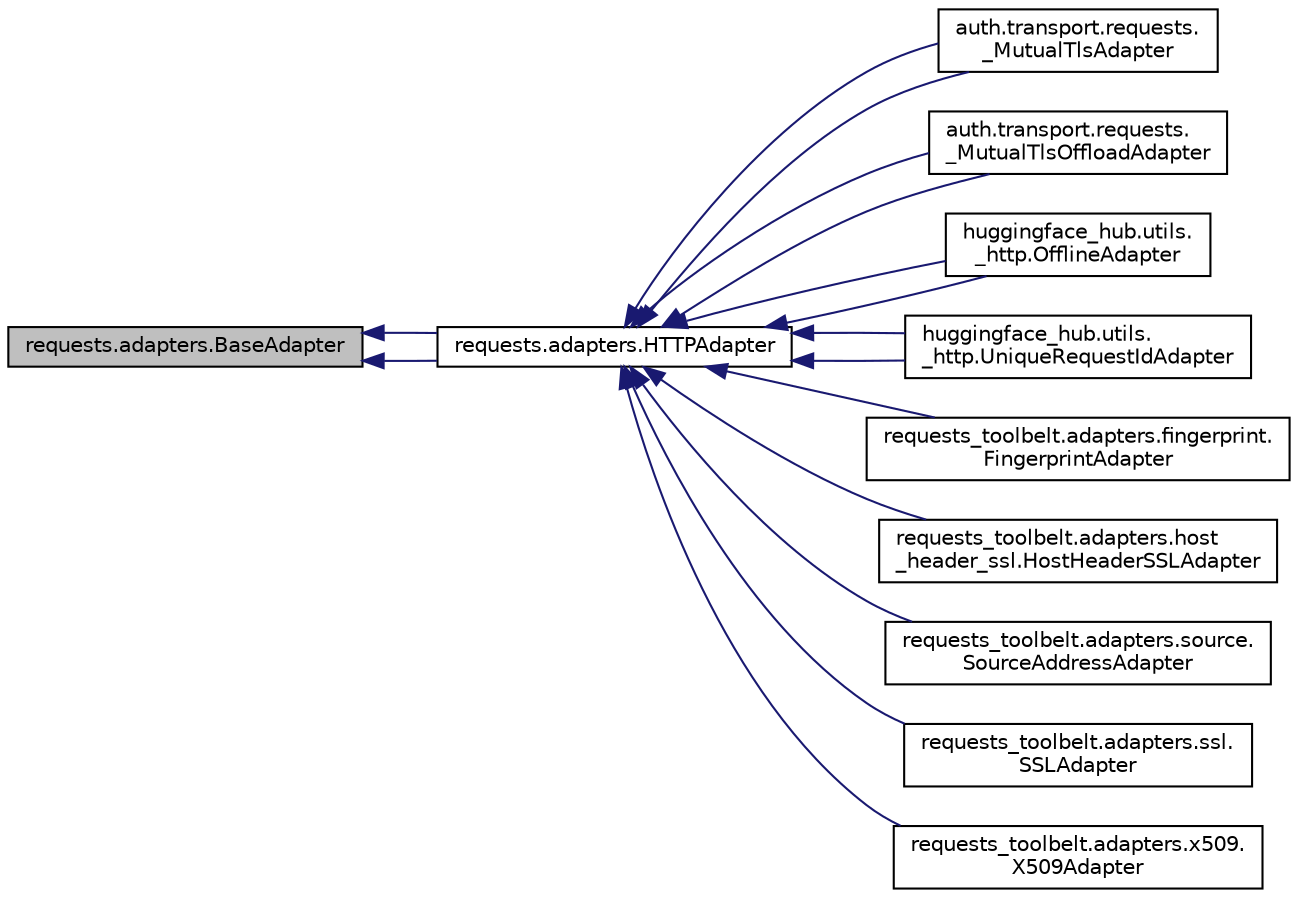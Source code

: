 digraph "requests.adapters.BaseAdapter"
{
 // LATEX_PDF_SIZE
  edge [fontname="Helvetica",fontsize="10",labelfontname="Helvetica",labelfontsize="10"];
  node [fontname="Helvetica",fontsize="10",shape=record];
  rankdir="LR";
  Node1 [label="requests.adapters.BaseAdapter",height=0.2,width=0.4,color="black", fillcolor="grey75", style="filled", fontcolor="black",tooltip=" "];
  Node1 -> Node2 [dir="back",color="midnightblue",fontsize="10",style="solid",fontname="Helvetica"];
  Node2 [label="requests.adapters.HTTPAdapter",height=0.2,width=0.4,color="black", fillcolor="white", style="filled",URL="$classrequests_1_1adapters_1_1HTTPAdapter.html",tooltip=" "];
  Node2 -> Node3 [dir="back",color="midnightblue",fontsize="10",style="solid",fontname="Helvetica"];
  Node3 [label="auth.transport.requests.\l_MutualTlsAdapter",height=0.2,width=0.4,color="black", fillcolor="white", style="filled",URL="$classauth_1_1transport_1_1requests_1_1__MutualTlsAdapter.html",tooltip=" "];
  Node2 -> Node3 [dir="back",color="midnightblue",fontsize="10",style="solid",fontname="Helvetica"];
  Node2 -> Node4 [dir="back",color="midnightblue",fontsize="10",style="solid",fontname="Helvetica"];
  Node4 [label="auth.transport.requests.\l_MutualTlsOffloadAdapter",height=0.2,width=0.4,color="black", fillcolor="white", style="filled",URL="$classauth_1_1transport_1_1requests_1_1__MutualTlsOffloadAdapter.html",tooltip=" "];
  Node2 -> Node4 [dir="back",color="midnightblue",fontsize="10",style="solid",fontname="Helvetica"];
  Node2 -> Node5 [dir="back",color="midnightblue",fontsize="10",style="solid",fontname="Helvetica"];
  Node5 [label="huggingface_hub.utils.\l_http.OfflineAdapter",height=0.2,width=0.4,color="black", fillcolor="white", style="filled",URL="$classhuggingface__hub_1_1utils_1_1__http_1_1OfflineAdapter.html",tooltip=" "];
  Node2 -> Node5 [dir="back",color="midnightblue",fontsize="10",style="solid",fontname="Helvetica"];
  Node2 -> Node6 [dir="back",color="midnightblue",fontsize="10",style="solid",fontname="Helvetica"];
  Node6 [label="huggingface_hub.utils.\l_http.UniqueRequestIdAdapter",height=0.2,width=0.4,color="black", fillcolor="white", style="filled",URL="$classhuggingface__hub_1_1utils_1_1__http_1_1UniqueRequestIdAdapter.html",tooltip=" "];
  Node2 -> Node6 [dir="back",color="midnightblue",fontsize="10",style="solid",fontname="Helvetica"];
  Node2 -> Node7 [dir="back",color="midnightblue",fontsize="10",style="solid",fontname="Helvetica"];
  Node7 [label="requests_toolbelt.adapters.fingerprint.\lFingerprintAdapter",height=0.2,width=0.4,color="black", fillcolor="white", style="filled",URL="$classrequests__toolbelt_1_1adapters_1_1fingerprint_1_1FingerprintAdapter.html",tooltip=" "];
  Node2 -> Node8 [dir="back",color="midnightblue",fontsize="10",style="solid",fontname="Helvetica"];
  Node8 [label="requests_toolbelt.adapters.host\l_header_ssl.HostHeaderSSLAdapter",height=0.2,width=0.4,color="black", fillcolor="white", style="filled",URL="$classrequests__toolbelt_1_1adapters_1_1host__header__ssl_1_1HostHeaderSSLAdapter.html",tooltip=" "];
  Node2 -> Node9 [dir="back",color="midnightblue",fontsize="10",style="solid",fontname="Helvetica"];
  Node9 [label="requests_toolbelt.adapters.source.\lSourceAddressAdapter",height=0.2,width=0.4,color="black", fillcolor="white", style="filled",URL="$classrequests__toolbelt_1_1adapters_1_1source_1_1SourceAddressAdapter.html",tooltip=" "];
  Node2 -> Node10 [dir="back",color="midnightblue",fontsize="10",style="solid",fontname="Helvetica"];
  Node10 [label="requests_toolbelt.adapters.ssl.\lSSLAdapter",height=0.2,width=0.4,color="black", fillcolor="white", style="filled",URL="$classrequests__toolbelt_1_1adapters_1_1ssl_1_1SSLAdapter.html",tooltip=" "];
  Node2 -> Node11 [dir="back",color="midnightblue",fontsize="10",style="solid",fontname="Helvetica"];
  Node11 [label="requests_toolbelt.adapters.x509.\lX509Adapter",height=0.2,width=0.4,color="black", fillcolor="white", style="filled",URL="$classrequests__toolbelt_1_1adapters_1_1x509_1_1X509Adapter.html",tooltip=" "];
  Node1 -> Node2 [dir="back",color="midnightblue",fontsize="10",style="solid",fontname="Helvetica"];
}
